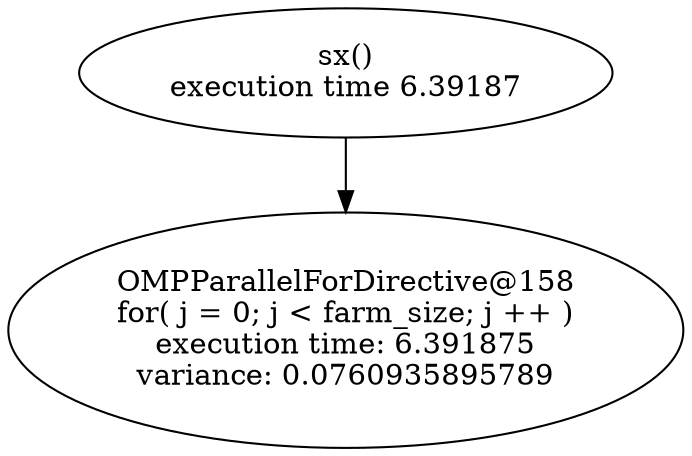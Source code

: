 digraph G {
	node [label="\N"];
	graph [bb="0,0,324,212"];
	156 [label="sx()\nexecution time 6.39187", root=156, pos="162,181", width="3.5556", height="0.86111"];
	158 [label="OMPParallelForDirective@158\nfor( j = 0; j < farm_size; j ++ )\nexecution time: 6.391875\nvariance: 0.0760935895789", root=156, pos="162,57", width="4.5", height="1.5694"];
	156 -> 158 [pos="e,162,113.87 162,149.71 162,141.79 162,132.97 162,124.01"];
}

